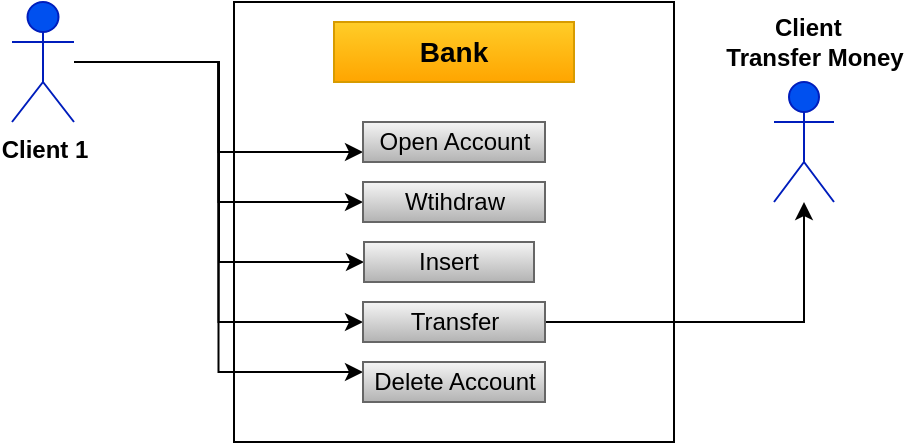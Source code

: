 <mxfile version="14.4.2" type="github">
  <diagram id="prtHgNgQTEPvFCAcTncT" name="Page-1">
    <mxGraphModel dx="662" dy="362" grid="1" gridSize="10" guides="1" tooltips="1" connect="1" arrows="1" fold="1" page="1" pageScale="1" pageWidth="827" pageHeight="1169" math="0" shadow="0">
      <root>
        <mxCell id="0" />
        <mxCell id="1" parent="0" />
        <mxCell id="TGXeeI0mjBTbiCpvU_K9-1" value="" style="whiteSpace=wrap;html=1;aspect=fixed;" vertex="1" parent="1">
          <mxGeometry x="270" y="120" width="220" height="220" as="geometry" />
        </mxCell>
        <mxCell id="TGXeeI0mjBTbiCpvU_K9-19" style="edgeStyle=orthogonalEdgeStyle;rounded=0;orthogonalLoop=1;jettySize=auto;html=1;entryX=0;entryY=0.75;entryDx=0;entryDy=0;fontColor=#000000;" edge="1" parent="1" source="TGXeeI0mjBTbiCpvU_K9-2" target="TGXeeI0mjBTbiCpvU_K9-14">
          <mxGeometry relative="1" as="geometry" />
        </mxCell>
        <mxCell id="TGXeeI0mjBTbiCpvU_K9-20" style="edgeStyle=orthogonalEdgeStyle;rounded=0;orthogonalLoop=1;jettySize=auto;html=1;entryX=0;entryY=0.5;entryDx=0;entryDy=0;fontColor=#000000;" edge="1" parent="1" source="TGXeeI0mjBTbiCpvU_K9-2" target="TGXeeI0mjBTbiCpvU_K9-15">
          <mxGeometry relative="1" as="geometry" />
        </mxCell>
        <mxCell id="TGXeeI0mjBTbiCpvU_K9-21" style="edgeStyle=orthogonalEdgeStyle;rounded=0;orthogonalLoop=1;jettySize=auto;html=1;entryX=0;entryY=0.5;entryDx=0;entryDy=0;fontColor=#000000;" edge="1" parent="1" source="TGXeeI0mjBTbiCpvU_K9-2" target="TGXeeI0mjBTbiCpvU_K9-16">
          <mxGeometry relative="1" as="geometry" />
        </mxCell>
        <mxCell id="TGXeeI0mjBTbiCpvU_K9-22" style="edgeStyle=orthogonalEdgeStyle;rounded=0;orthogonalLoop=1;jettySize=auto;html=1;entryX=0;entryY=0.5;entryDx=0;entryDy=0;fontColor=#000000;" edge="1" parent="1" source="TGXeeI0mjBTbiCpvU_K9-2" target="TGXeeI0mjBTbiCpvU_K9-17">
          <mxGeometry relative="1" as="geometry" />
        </mxCell>
        <mxCell id="TGXeeI0mjBTbiCpvU_K9-29" style="edgeStyle=orthogonalEdgeStyle;rounded=0;orthogonalLoop=1;jettySize=auto;html=1;entryX=0;entryY=0.25;entryDx=0;entryDy=0;fontColor=#000000;" edge="1" parent="1" source="TGXeeI0mjBTbiCpvU_K9-2" target="TGXeeI0mjBTbiCpvU_K9-18">
          <mxGeometry relative="1" as="geometry" />
        </mxCell>
        <object label="&lt;b&gt;&lt;font color=&quot;#000000&quot;&gt;Client 1&lt;/font&gt;&lt;/b&gt;" id="TGXeeI0mjBTbiCpvU_K9-2">
          <mxCell style="shape=umlActor;verticalLabelPosition=bottom;verticalAlign=top;html=1;outlineConnect=0;fillColor=#0050ef;strokeColor=#001DBC;fontColor=#ffffff;" vertex="1" parent="1">
            <mxGeometry x="159" y="120" width="31" height="60" as="geometry" />
          </mxCell>
        </object>
        <mxCell id="TGXeeI0mjBTbiCpvU_K9-6" value="Client to &lt;br&gt;Transfer Money" style="shape=umlActor;verticalLabelPosition=bottom;verticalAlign=top;html=1;outlineConnect=0;fillColor=#0050ef;strokeColor=#001DBC;fontColor=#ffffff;" vertex="1" parent="1">
          <mxGeometry x="540" y="160" width="30" height="60" as="geometry" />
        </mxCell>
        <mxCell id="TGXeeI0mjBTbiCpvU_K9-13" value="&lt;b&gt;&lt;font style=&quot;font-size: 14px&quot;&gt;Bank&lt;/font&gt;&lt;/b&gt;" style="text;html=1;strokeColor=#d79b00;fillColor=#ffcd28;align=center;verticalAlign=middle;whiteSpace=wrap;rounded=0;gradientColor=#ffa500;" vertex="1" parent="1">
          <mxGeometry x="320" y="130" width="120" height="30" as="geometry" />
        </mxCell>
        <mxCell id="TGXeeI0mjBTbiCpvU_K9-14" value="Open Account" style="text;html=1;strokeColor=#666666;fillColor=#f5f5f5;align=center;verticalAlign=middle;whiteSpace=wrap;rounded=0;gradientColor=#b3b3b3;" vertex="1" parent="1">
          <mxGeometry x="334.5" y="180" width="91" height="20" as="geometry" />
        </mxCell>
        <mxCell id="TGXeeI0mjBTbiCpvU_K9-15" value="Wtihdraw" style="text;html=1;strokeColor=#666666;fillColor=#f5f5f5;align=center;verticalAlign=middle;whiteSpace=wrap;rounded=0;gradientColor=#b3b3b3;" vertex="1" parent="1">
          <mxGeometry x="334.5" y="210" width="91" height="20" as="geometry" />
        </mxCell>
        <mxCell id="TGXeeI0mjBTbiCpvU_K9-16" value="Insert" style="text;html=1;strokeColor=#666666;fillColor=#f5f5f5;align=center;verticalAlign=middle;whiteSpace=wrap;rounded=0;gradientColor=#b3b3b3;" vertex="1" parent="1">
          <mxGeometry x="335" y="240" width="85" height="20" as="geometry" />
        </mxCell>
        <mxCell id="TGXeeI0mjBTbiCpvU_K9-25" style="edgeStyle=orthogonalEdgeStyle;rounded=0;orthogonalLoop=1;jettySize=auto;html=1;fontColor=#000000;" edge="1" parent="1" source="TGXeeI0mjBTbiCpvU_K9-17" target="TGXeeI0mjBTbiCpvU_K9-6">
          <mxGeometry relative="1" as="geometry" />
        </mxCell>
        <mxCell id="TGXeeI0mjBTbiCpvU_K9-17" value="Transfer" style="text;html=1;strokeColor=#666666;fillColor=#f5f5f5;align=center;verticalAlign=middle;whiteSpace=wrap;rounded=0;gradientColor=#b3b3b3;" vertex="1" parent="1">
          <mxGeometry x="334.5" y="270" width="91" height="20" as="geometry" />
        </mxCell>
        <mxCell id="TGXeeI0mjBTbiCpvU_K9-18" value="Delete Account" style="text;html=1;strokeColor=#666666;fillColor=#f5f5f5;align=center;verticalAlign=middle;whiteSpace=wrap;rounded=0;gradientColor=#b3b3b3;" vertex="1" parent="1">
          <mxGeometry x="334.5" y="300" width="91" height="20" as="geometry" />
        </mxCell>
        <mxCell id="TGXeeI0mjBTbiCpvU_K9-30" value="&lt;b&gt;Client&amp;nbsp;&amp;nbsp;&lt;br&gt;Transfer Money&lt;/b&gt;" style="text;html=1;align=center;verticalAlign=middle;resizable=0;points=[];autosize=1;fontColor=#000000;" vertex="1" parent="1">
          <mxGeometry x="510" y="125" width="100" height="30" as="geometry" />
        </mxCell>
      </root>
    </mxGraphModel>
  </diagram>
</mxfile>
